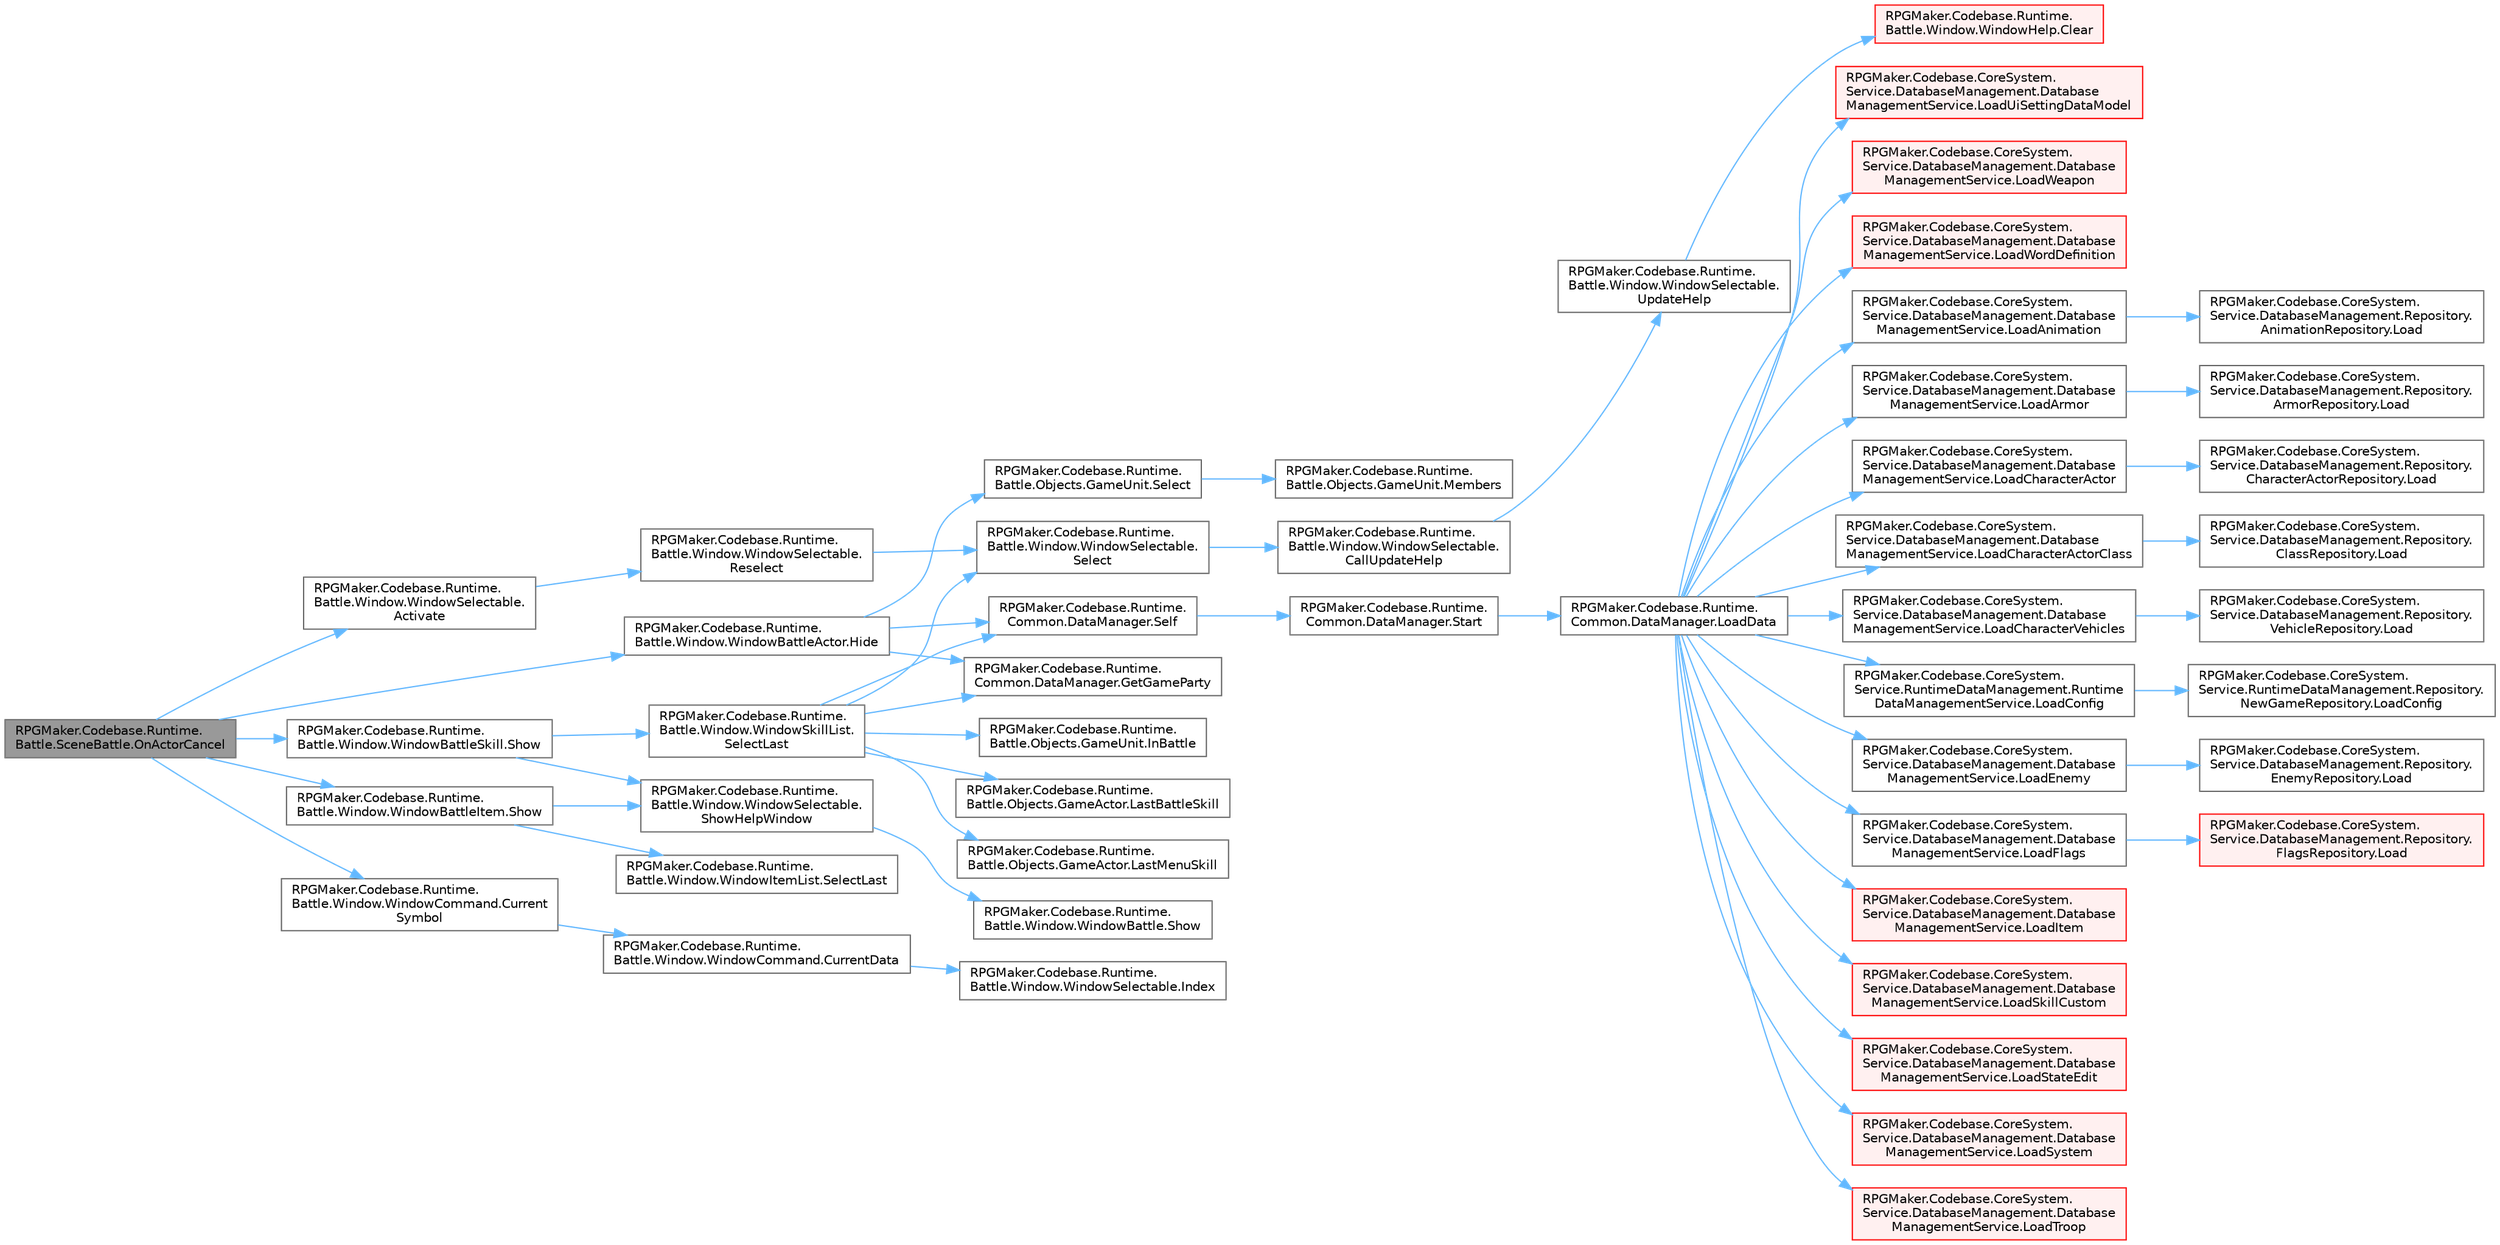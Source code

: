 digraph "RPGMaker.Codebase.Runtime.Battle.SceneBattle.OnActorCancel"
{
 // LATEX_PDF_SIZE
  bgcolor="transparent";
  edge [fontname=Helvetica,fontsize=10,labelfontname=Helvetica,labelfontsize=10];
  node [fontname=Helvetica,fontsize=10,shape=box,height=0.2,width=0.4];
  rankdir="LR";
  Node1 [id="Node000001",label="RPGMaker.Codebase.Runtime.\lBattle.SceneBattle.OnActorCancel",height=0.2,width=0.4,color="gray40", fillcolor="grey60", style="filled", fontcolor="black",tooltip="😁 [アクター]選択ウィンドウで[キャンセル]が選択された時のハンドラ"];
  Node1 -> Node2 [id="edge1_Node000001_Node000002",color="steelblue1",style="solid",tooltip=" "];
  Node2 [id="Node000002",label="RPGMaker.Codebase.Runtime.\lBattle.Window.WindowSelectable.\lActivate",height=0.2,width=0.4,color="grey40", fillcolor="white", style="filled",URL="$dd/d48/class_r_p_g_maker_1_1_codebase_1_1_runtime_1_1_battle_1_1_window_1_1_window_selectable.html#a743b97a02e9931a22b9f22a0893b2131",tooltip="😁 ウィンドウをアクティブにする"];
  Node2 -> Node3 [id="edge2_Node000002_Node000003",color="steelblue1",style="solid",tooltip=" "];
  Node3 [id="Node000003",label="RPGMaker.Codebase.Runtime.\lBattle.Window.WindowSelectable.\lReselect",height=0.2,width=0.4,color="grey40", fillcolor="white", style="filled",URL="$dd/d48/class_r_p_g_maker_1_1_codebase_1_1_runtime_1_1_battle_1_1_window_1_1_window_selectable.html#af7568e15ea2da07d708c1563466b47e7",tooltip="😁 項目の再選択"];
  Node3 -> Node4 [id="edge3_Node000003_Node000004",color="steelblue1",style="solid",tooltip=" "];
  Node4 [id="Node000004",label="RPGMaker.Codebase.Runtime.\lBattle.Window.WindowSelectable.\lSelect",height=0.2,width=0.4,color="grey40", fillcolor="white", style="filled",URL="$dd/d48/class_r_p_g_maker_1_1_codebase_1_1_runtime_1_1_battle_1_1_window_1_1_window_selectable.html#a8ba5cef6de0c004bbfa758250e4d8c1c",tooltip="😁 指定した番号の項目を選択"];
  Node4 -> Node5 [id="edge4_Node000004_Node000005",color="steelblue1",style="solid",tooltip=" "];
  Node5 [id="Node000005",label="RPGMaker.Codebase.Runtime.\lBattle.Window.WindowSelectable.\lCallUpdateHelp",height=0.2,width=0.4,color="grey40", fillcolor="white", style="filled",URL="$dd/d48/class_r_p_g_maker_1_1_codebase_1_1_runtime_1_1_battle_1_1_window_1_1_window_selectable.html#a6f1a9097d848624fce0bbec107eb9964",tooltip="😁 ヘルプのアップデートを呼ぶ"];
  Node5 -> Node6 [id="edge5_Node000005_Node000006",color="steelblue1",style="solid",tooltip=" "];
  Node6 [id="Node000006",label="RPGMaker.Codebase.Runtime.\lBattle.Window.WindowSelectable.\lUpdateHelp",height=0.2,width=0.4,color="grey40", fillcolor="white", style="filled",URL="$dd/d48/class_r_p_g_maker_1_1_codebase_1_1_runtime_1_1_battle_1_1_window_1_1_window_selectable.html#a15953e39b7c68d748b8b8fc7e17624b8",tooltip="😁 ヘルプウィンドウをアップデート"];
  Node6 -> Node7 [id="edge6_Node000006_Node000007",color="steelblue1",style="solid",tooltip=" "];
  Node7 [id="Node000007",label="RPGMaker.Codebase.Runtime.\lBattle.Window.WindowHelp.Clear",height=0.2,width=0.4,color="red", fillcolor="#FFF0F0", style="filled",URL="$d6/d64/class_r_p_g_maker_1_1_codebase_1_1_runtime_1_1_battle_1_1_window_1_1_window_help.html#a06800e39de3fa92a88bd5dace09c485e",tooltip="😁 文字の消去"];
  Node1 -> Node10 [id="edge7_Node000001_Node000010",color="steelblue1",style="solid",tooltip=" "];
  Node10 [id="Node000010",label="RPGMaker.Codebase.Runtime.\lBattle.Window.WindowCommand.Current\lSymbol",height=0.2,width=0.4,color="grey40", fillcolor="white", style="filled",URL="$da/dbf/class_r_p_g_maker_1_1_codebase_1_1_runtime_1_1_battle_1_1_window_1_1_window_command.html#a31dad1acadf9efafc83b88423d461d8d",tooltip="😁 現在のコマンド項目のシンボルを返す"];
  Node10 -> Node11 [id="edge8_Node000010_Node000011",color="steelblue1",style="solid",tooltip=" "];
  Node11 [id="Node000011",label="RPGMaker.Codebase.Runtime.\lBattle.Window.WindowCommand.CurrentData",height=0.2,width=0.4,color="grey40", fillcolor="white", style="filled",URL="$da/dbf/class_r_p_g_maker_1_1_codebase_1_1_runtime_1_1_battle_1_1_window_1_1_window_command.html#a72b7cd4b003ceccf4ca34e517ff8164a",tooltip="😁 現在のコマンド項目のオブジェクトを返す"];
  Node11 -> Node12 [id="edge9_Node000011_Node000012",color="steelblue1",style="solid",tooltip=" "];
  Node12 [id="Node000012",label="RPGMaker.Codebase.Runtime.\lBattle.Window.WindowSelectable.Index",height=0.2,width=0.4,color="grey40", fillcolor="white", style="filled",URL="$dd/d48/class_r_p_g_maker_1_1_codebase_1_1_runtime_1_1_battle_1_1_window_1_1_window_selectable.html#a8f90831602a0b56a71460dfe7c5baf64",tooltip="😁 選択中の項目の番号を返す"];
  Node1 -> Node13 [id="edge10_Node000001_Node000013",color="steelblue1",style="solid",tooltip=" "];
  Node13 [id="Node000013",label="RPGMaker.Codebase.Runtime.\lBattle.Window.WindowBattleActor.Hide",height=0.2,width=0.4,color="grey40", fillcolor="white", style="filled",URL="$d9/dec/class_r_p_g_maker_1_1_codebase_1_1_runtime_1_1_battle_1_1_window_1_1_window_battle_actor.html#a3b35f2f5baf1c97dd7aae353d13f3a48",tooltip="😁 ウィンドウを非表示(閉じるわけではない)"];
  Node13 -> Node14 [id="edge11_Node000013_Node000014",color="steelblue1",style="solid",tooltip=" "];
  Node14 [id="Node000014",label="RPGMaker.Codebase.Runtime.\lCommon.DataManager.GetGameParty",height=0.2,width=0.4,color="grey40", fillcolor="white", style="filled",URL="$d5/d08/class_r_p_g_maker_1_1_codebase_1_1_runtime_1_1_common_1_1_data_manager.html#a51ad2669c15aba611fa704eb84001f8c",tooltip=" "];
  Node13 -> Node15 [id="edge12_Node000013_Node000015",color="steelblue1",style="solid",tooltip=" "];
  Node15 [id="Node000015",label="RPGMaker.Codebase.Runtime.\lBattle.Objects.GameUnit.Select",height=0.2,width=0.4,color="grey40", fillcolor="white", style="filled",URL="$d5/dd1/class_r_p_g_maker_1_1_codebase_1_1_runtime_1_1_battle_1_1_objects_1_1_game_unit.html#a882eb5e5880377d90624fd3cbd0cd720",tooltip="😁 指定されたバトラーを選択する"];
  Node15 -> Node16 [id="edge13_Node000015_Node000016",color="steelblue1",style="solid",tooltip=" "];
  Node16 [id="Node000016",label="RPGMaker.Codebase.Runtime.\lBattle.Objects.GameUnit.Members",height=0.2,width=0.4,color="grey40", fillcolor="white", style="filled",URL="$d5/dd1/class_r_p_g_maker_1_1_codebase_1_1_runtime_1_1_battle_1_1_objects_1_1_game_unit.html#a53f079e46aeb6622f3ab30f68dc9f38e",tooltip="😁 戦闘中のバトラー生死問わず全て配列で返す"];
  Node13 -> Node17 [id="edge14_Node000013_Node000017",color="steelblue1",style="solid",tooltip=" "];
  Node17 [id="Node000017",label="RPGMaker.Codebase.Runtime.\lCommon.DataManager.Self",height=0.2,width=0.4,color="grey40", fillcolor="white", style="filled",URL="$d5/d08/class_r_p_g_maker_1_1_codebase_1_1_runtime_1_1_common_1_1_data_manager.html#a8f0a40fd71fe0a873d1905e106299934",tooltip=" "];
  Node17 -> Node18 [id="edge15_Node000017_Node000018",color="steelblue1",style="solid",tooltip=" "];
  Node18 [id="Node000018",label="RPGMaker.Codebase.Runtime.\lCommon.DataManager.Start",height=0.2,width=0.4,color="grey40", fillcolor="white", style="filled",URL="$d5/d08/class_r_p_g_maker_1_1_codebase_1_1_runtime_1_1_common_1_1_data_manager.html#ace8f5b29b336a071e6383ecdbe0f85c5",tooltip=" "];
  Node18 -> Node19 [id="edge16_Node000018_Node000019",color="steelblue1",style="solid",tooltip=" "];
  Node19 [id="Node000019",label="RPGMaker.Codebase.Runtime.\lCommon.DataManager.LoadData",height=0.2,width=0.4,color="grey40", fillcolor="white", style="filled",URL="$d5/d08/class_r_p_g_maker_1_1_codebase_1_1_runtime_1_1_common_1_1_data_manager.html#a42e1175b0a1dc3a225503e007043dc86",tooltip=" "];
  Node19 -> Node20 [id="edge17_Node000019_Node000020",color="steelblue1",style="solid",tooltip=" "];
  Node20 [id="Node000020",label="RPGMaker.Codebase.CoreSystem.\lService.DatabaseManagement.Database\lManagementService.LoadAnimation",height=0.2,width=0.4,color="grey40", fillcolor="white", style="filled",URL="$db/db0/class_r_p_g_maker_1_1_codebase_1_1_core_system_1_1_service_1_1_database_management_1_1_database_management_service.html#a24090092bb5f0e3f1a7f6d136a10cd22",tooltip="😁 アニメーション読込"];
  Node20 -> Node21 [id="edge18_Node000020_Node000021",color="steelblue1",style="solid",tooltip=" "];
  Node21 [id="Node000021",label="RPGMaker.Codebase.CoreSystem.\lService.DatabaseManagement.Repository.\lAnimationRepository.Load",height=0.2,width=0.4,color="grey40", fillcolor="white", style="filled",URL="$d5/deb/class_r_p_g_maker_1_1_codebase_1_1_core_system_1_1_service_1_1_database_management_1_1_repository_1_1_animation_repository.html#a57c3d4731e6bfd18e15070a940e881f4",tooltip="😁 読込"];
  Node19 -> Node22 [id="edge19_Node000019_Node000022",color="steelblue1",style="solid",tooltip=" "];
  Node22 [id="Node000022",label="RPGMaker.Codebase.CoreSystem.\lService.DatabaseManagement.Database\lManagementService.LoadArmor",height=0.2,width=0.4,color="grey40", fillcolor="white", style="filled",URL="$db/db0/class_r_p_g_maker_1_1_codebase_1_1_core_system_1_1_service_1_1_database_management_1_1_database_management_service.html#aa2e210bbbaf85d6ed1f74aa1170b786a",tooltip="😁 防具読込"];
  Node22 -> Node23 [id="edge20_Node000022_Node000023",color="steelblue1",style="solid",tooltip=" "];
  Node23 [id="Node000023",label="RPGMaker.Codebase.CoreSystem.\lService.DatabaseManagement.Repository.\lArmorRepository.Load",height=0.2,width=0.4,color="grey40", fillcolor="white", style="filled",URL="$d5/d5e/class_r_p_g_maker_1_1_codebase_1_1_core_system_1_1_service_1_1_database_management_1_1_repository_1_1_armor_repository.html#abae8269b1a2721fce734183fcc5f5205",tooltip="😁 読込"];
  Node19 -> Node24 [id="edge21_Node000019_Node000024",color="steelblue1",style="solid",tooltip=" "];
  Node24 [id="Node000024",label="RPGMaker.Codebase.CoreSystem.\lService.DatabaseManagement.Database\lManagementService.LoadCharacterActor",height=0.2,width=0.4,color="grey40", fillcolor="white", style="filled",URL="$db/db0/class_r_p_g_maker_1_1_codebase_1_1_core_system_1_1_service_1_1_database_management_1_1_database_management_service.html#afa56ff9a916ba5265719f6be7f2330e2",tooltip="😁 キャラクター・アクター読込"];
  Node24 -> Node25 [id="edge22_Node000024_Node000025",color="steelblue1",style="solid",tooltip=" "];
  Node25 [id="Node000025",label="RPGMaker.Codebase.CoreSystem.\lService.DatabaseManagement.Repository.\lCharacterActorRepository.Load",height=0.2,width=0.4,color="grey40", fillcolor="white", style="filled",URL="$dc/d27/class_r_p_g_maker_1_1_codebase_1_1_core_system_1_1_service_1_1_database_management_1_1_repositor67544213d6af3013901ca89c3e4d5d21.html#a922f2ea3a0cd4543a7df7c51ed065242",tooltip="😁 読込"];
  Node19 -> Node26 [id="edge23_Node000019_Node000026",color="steelblue1",style="solid",tooltip=" "];
  Node26 [id="Node000026",label="RPGMaker.Codebase.CoreSystem.\lService.DatabaseManagement.Database\lManagementService.LoadCharacterActorClass",height=0.2,width=0.4,color="grey40", fillcolor="white", style="filled",URL="$db/db0/class_r_p_g_maker_1_1_codebase_1_1_core_system_1_1_service_1_1_database_management_1_1_database_management_service.html#a83d7b02d93737cf99a9e1b670f8fe4ea",tooltip="😁 キャラクター・アクター・クラス読込"];
  Node26 -> Node27 [id="edge24_Node000026_Node000027",color="steelblue1",style="solid",tooltip=" "];
  Node27 [id="Node000027",label="RPGMaker.Codebase.CoreSystem.\lService.DatabaseManagement.Repository.\lClassRepository.Load",height=0.2,width=0.4,color="grey40", fillcolor="white", style="filled",URL="$d5/df3/class_r_p_g_maker_1_1_codebase_1_1_core_system_1_1_service_1_1_database_management_1_1_repository_1_1_class_repository.html#a68866c3982e5015e3aa1d0ff8b0e5767",tooltip="😁 読込"];
  Node19 -> Node28 [id="edge25_Node000019_Node000028",color="steelblue1",style="solid",tooltip=" "];
  Node28 [id="Node000028",label="RPGMaker.Codebase.CoreSystem.\lService.DatabaseManagement.Database\lManagementService.LoadCharacterVehicles",height=0.2,width=0.4,color="grey40", fillcolor="white", style="filled",URL="$db/db0/class_r_p_g_maker_1_1_codebase_1_1_core_system_1_1_service_1_1_database_management_1_1_database_management_service.html#a0b003a876f01ec9a754241a3df3836fc",tooltip="😁 キャラクターの乗り物読込"];
  Node28 -> Node29 [id="edge26_Node000028_Node000029",color="steelblue1",style="solid",tooltip=" "];
  Node29 [id="Node000029",label="RPGMaker.Codebase.CoreSystem.\lService.DatabaseManagement.Repository.\lVehicleRepository.Load",height=0.2,width=0.4,color="grey40", fillcolor="white", style="filled",URL="$dc/dcd/class_r_p_g_maker_1_1_codebase_1_1_core_system_1_1_service_1_1_database_management_1_1_repository_1_1_vehicle_repository.html#a15d84b4ebddf2ff353260ef2473589e6",tooltip="😁 読込"];
  Node19 -> Node30 [id="edge27_Node000019_Node000030",color="steelblue1",style="solid",tooltip=" "];
  Node30 [id="Node000030",label="RPGMaker.Codebase.CoreSystem.\lService.RuntimeDataManagement.Runtime\lDataManagementService.LoadConfig",height=0.2,width=0.4,color="grey40", fillcolor="white", style="filled",URL="$db/d7b/class_r_p_g_maker_1_1_codebase_1_1_core_system_1_1_service_1_1_runtime_data_management_1_1_runtime_data_management_service.html#a5d406eddf4f7129bc0a84639c9bffcbd",tooltip="😁 設定読込"];
  Node30 -> Node31 [id="edge28_Node000030_Node000031",color="steelblue1",style="solid",tooltip=" "];
  Node31 [id="Node000031",label="RPGMaker.Codebase.CoreSystem.\lService.RuntimeDataManagement.Repository.\lNewGameRepository.LoadConfig",height=0.2,width=0.4,color="grey40", fillcolor="white", style="filled",URL="$d5/d7b/class_r_p_g_maker_1_1_codebase_1_1_core_system_1_1_service_1_1_runtime_data_management_1_1_repository_1_1_new_game_repository.html#a49734fde3bf86a845b6d4757ac5a250c",tooltip="😁 configの読み込み"];
  Node19 -> Node32 [id="edge29_Node000019_Node000032",color="steelblue1",style="solid",tooltip=" "];
  Node32 [id="Node000032",label="RPGMaker.Codebase.CoreSystem.\lService.DatabaseManagement.Database\lManagementService.LoadEnemy",height=0.2,width=0.4,color="grey40", fillcolor="white", style="filled",URL="$db/db0/class_r_p_g_maker_1_1_codebase_1_1_core_system_1_1_service_1_1_database_management_1_1_database_management_service.html#a56946e6c58a5ec0f4641533476d5982c",tooltip="😁 敵読込"];
  Node32 -> Node33 [id="edge30_Node000032_Node000033",color="steelblue1",style="solid",tooltip=" "];
  Node33 [id="Node000033",label="RPGMaker.Codebase.CoreSystem.\lService.DatabaseManagement.Repository.\lEnemyRepository.Load",height=0.2,width=0.4,color="grey40", fillcolor="white", style="filled",URL="$d4/d59/class_r_p_g_maker_1_1_codebase_1_1_core_system_1_1_service_1_1_database_management_1_1_repository_1_1_enemy_repository.html#a4c469baf54782a4c3411f345784e7f5c",tooltip="😁 読込"];
  Node19 -> Node34 [id="edge31_Node000019_Node000034",color="steelblue1",style="solid",tooltip=" "];
  Node34 [id="Node000034",label="RPGMaker.Codebase.CoreSystem.\lService.DatabaseManagement.Database\lManagementService.LoadFlags",height=0.2,width=0.4,color="grey40", fillcolor="white", style="filled",URL="$db/db0/class_r_p_g_maker_1_1_codebase_1_1_core_system_1_1_service_1_1_database_management_1_1_database_management_service.html#a5eb2954667a7f994c25194d12c5a2602",tooltip="😁 フラグ読込"];
  Node34 -> Node35 [id="edge32_Node000034_Node000035",color="steelblue1",style="solid",tooltip=" "];
  Node35 [id="Node000035",label="RPGMaker.Codebase.CoreSystem.\lService.DatabaseManagement.Repository.\lFlagsRepository.Load",height=0.2,width=0.4,color="red", fillcolor="#FFF0F0", style="filled",URL="$dd/db4/class_r_p_g_maker_1_1_codebase_1_1_core_system_1_1_service_1_1_database_management_1_1_repository_1_1_flags_repository.html#a0410340db193ba2dd6d34cbbc9de1925",tooltip="😁 読込"];
  Node19 -> Node38 [id="edge33_Node000019_Node000038",color="steelblue1",style="solid",tooltip=" "];
  Node38 [id="Node000038",label="RPGMaker.Codebase.CoreSystem.\lService.DatabaseManagement.Database\lManagementService.LoadItem",height=0.2,width=0.4,color="red", fillcolor="#FFF0F0", style="filled",URL="$db/db0/class_r_p_g_maker_1_1_codebase_1_1_core_system_1_1_service_1_1_database_management_1_1_database_management_service.html#a0447e9903c05f13e630c3523647e80a4",tooltip="😁 アイテム読込"];
  Node19 -> Node40 [id="edge34_Node000019_Node000040",color="steelblue1",style="solid",tooltip=" "];
  Node40 [id="Node000040",label="RPGMaker.Codebase.CoreSystem.\lService.DatabaseManagement.Database\lManagementService.LoadSkillCustom",height=0.2,width=0.4,color="red", fillcolor="#FFF0F0", style="filled",URL="$db/db0/class_r_p_g_maker_1_1_codebase_1_1_core_system_1_1_service_1_1_database_management_1_1_database_management_service.html#a10afc5f75507a17db5197e23a2cdd4cc",tooltip="😁 スキル・カスタム読込"];
  Node19 -> Node42 [id="edge35_Node000019_Node000042",color="steelblue1",style="solid",tooltip=" "];
  Node42 [id="Node000042",label="RPGMaker.Codebase.CoreSystem.\lService.DatabaseManagement.Database\lManagementService.LoadStateEdit",height=0.2,width=0.4,color="red", fillcolor="#FFF0F0", style="filled",URL="$db/db0/class_r_p_g_maker_1_1_codebase_1_1_core_system_1_1_service_1_1_database_management_1_1_database_management_service.html#a2fa87c0d4f1431414d67e4943a14ae56",tooltip="😁 状態編集読込"];
  Node19 -> Node44 [id="edge36_Node000019_Node000044",color="steelblue1",style="solid",tooltip=" "];
  Node44 [id="Node000044",label="RPGMaker.Codebase.CoreSystem.\lService.DatabaseManagement.Database\lManagementService.LoadSystem",height=0.2,width=0.4,color="red", fillcolor="#FFF0F0", style="filled",URL="$db/db0/class_r_p_g_maker_1_1_codebase_1_1_core_system_1_1_service_1_1_database_management_1_1_database_management_service.html#ab14ced87348b79b244d7a5d975e80d25",tooltip="😁 ロード・システム"];
  Node19 -> Node47 [id="edge37_Node000019_Node000047",color="steelblue1",style="solid",tooltip=" "];
  Node47 [id="Node000047",label="RPGMaker.Codebase.CoreSystem.\lService.DatabaseManagement.Database\lManagementService.LoadTroop",height=0.2,width=0.4,color="red", fillcolor="#FFF0F0", style="filled",URL="$db/db0/class_r_p_g_maker_1_1_codebase_1_1_core_system_1_1_service_1_1_database_management_1_1_database_management_service.html#a3f54f10563c3611839ddd3dfa5b65c13",tooltip="😁 部隊読込"];
  Node19 -> Node49 [id="edge38_Node000019_Node000049",color="steelblue1",style="solid",tooltip=" "];
  Node49 [id="Node000049",label="RPGMaker.Codebase.CoreSystem.\lService.DatabaseManagement.Database\lManagementService.LoadUiSettingDataModel",height=0.2,width=0.4,color="red", fillcolor="#FFF0F0", style="filled",URL="$db/db0/class_r_p_g_maker_1_1_codebase_1_1_core_system_1_1_service_1_1_database_management_1_1_database_management_service.html#ad73cc18191cf3d29c31d27f90e712965",tooltip="😁 ユーザー・インターフェース設定データ・モデル読込"];
  Node19 -> Node51 [id="edge39_Node000019_Node000051",color="steelblue1",style="solid",tooltip=" "];
  Node51 [id="Node000051",label="RPGMaker.Codebase.CoreSystem.\lService.DatabaseManagement.Database\lManagementService.LoadWeapon",height=0.2,width=0.4,color="red", fillcolor="#FFF0F0", style="filled",URL="$db/db0/class_r_p_g_maker_1_1_codebase_1_1_core_system_1_1_service_1_1_database_management_1_1_database_management_service.html#a14b53a047484b6c81f8e570ff47134af",tooltip="😁 武器読込"];
  Node19 -> Node53 [id="edge40_Node000019_Node000053",color="steelblue1",style="solid",tooltip=" "];
  Node53 [id="Node000053",label="RPGMaker.Codebase.CoreSystem.\lService.DatabaseManagement.Database\lManagementService.LoadWordDefinition",height=0.2,width=0.4,color="red", fillcolor="#FFF0F0", style="filled",URL="$db/db0/class_r_p_g_maker_1_1_codebase_1_1_core_system_1_1_service_1_1_database_management_1_1_database_management_service.html#a293b136d822c9c73495b354502306eb1",tooltip="😁 単語定義読込"];
  Node1 -> Node55 [id="edge41_Node000001_Node000055",color="steelblue1",style="solid",tooltip=" "];
  Node55 [id="Node000055",label="RPGMaker.Codebase.Runtime.\lBattle.Window.WindowBattleItem.Show",height=0.2,width=0.4,color="grey40", fillcolor="white", style="filled",URL="$d1/d64/class_r_p_g_maker_1_1_codebase_1_1_runtime_1_1_battle_1_1_window_1_1_window_battle_item.html#ad2a58a55bf698eba74faa82e34a1d811",tooltip="😁 ウィンドウを表示"];
  Node55 -> Node56 [id="edge42_Node000055_Node000056",color="steelblue1",style="solid",tooltip=" "];
  Node56 [id="Node000056",label="RPGMaker.Codebase.Runtime.\lBattle.Window.WindowItemList.SelectLast",height=0.2,width=0.4,color="grey40", fillcolor="white", style="filled",URL="$d7/db8/class_r_p_g_maker_1_1_codebase_1_1_runtime_1_1_battle_1_1_window_1_1_window_item_list.html#ab94672cd0036271ab5e56b461143c797",tooltip="😁 前に選択した項目を選択"];
  Node55 -> Node57 [id="edge43_Node000055_Node000057",color="steelblue1",style="solid",tooltip=" "];
  Node57 [id="Node000057",label="RPGMaker.Codebase.Runtime.\lBattle.Window.WindowSelectable.\lShowHelpWindow",height=0.2,width=0.4,color="grey40", fillcolor="white", style="filled",URL="$dd/d48/class_r_p_g_maker_1_1_codebase_1_1_runtime_1_1_battle_1_1_window_1_1_window_selectable.html#a9d6cf2f8d5fd1e11d8afeb2ce6f51b9c",tooltip="😁 ヘルプウィンドウを表示"];
  Node57 -> Node58 [id="edge44_Node000057_Node000058",color="steelblue1",style="solid",tooltip=" "];
  Node58 [id="Node000058",label="RPGMaker.Codebase.Runtime.\lBattle.Window.WindowBattle.Show",height=0.2,width=0.4,color="grey40", fillcolor="white", style="filled",URL="$d1/d3a/class_r_p_g_maker_1_1_codebase_1_1_runtime_1_1_battle_1_1_window_1_1_window_battle.html#af8237f0ea253d09740d656139a583f0e",tooltip="😁 ウィンドウを表示"];
  Node1 -> Node59 [id="edge45_Node000001_Node000059",color="steelblue1",style="solid",tooltip=" "];
  Node59 [id="Node000059",label="RPGMaker.Codebase.Runtime.\lBattle.Window.WindowBattleSkill.Show",height=0.2,width=0.4,color="grey40", fillcolor="white", style="filled",URL="$d4/d31/class_r_p_g_maker_1_1_codebase_1_1_runtime_1_1_battle_1_1_window_1_1_window_battle_skill.html#ac67116f21edd84b097c4a4a1b04bce48",tooltip="😁 ウィンドウを表示"];
  Node59 -> Node60 [id="edge46_Node000059_Node000060",color="steelblue1",style="solid",tooltip=" "];
  Node60 [id="Node000060",label="RPGMaker.Codebase.Runtime.\lBattle.Window.WindowSkillList.\lSelectLast",height=0.2,width=0.4,color="grey40", fillcolor="white", style="filled",URL="$dd/d71/class_r_p_g_maker_1_1_codebase_1_1_runtime_1_1_battle_1_1_window_1_1_window_skill_list.html#a26cc7db058880497de7d5a873f1cd0d7",tooltip="😁 前に選択したものを選択"];
  Node60 -> Node14 [id="edge47_Node000060_Node000014",color="steelblue1",style="solid",tooltip=" "];
  Node60 -> Node61 [id="edge48_Node000060_Node000061",color="steelblue1",style="solid",tooltip=" "];
  Node61 [id="Node000061",label="RPGMaker.Codebase.Runtime.\lBattle.Objects.GameUnit.InBattle",height=0.2,width=0.4,color="grey40", fillcolor="white", style="filled",URL="$d5/dd1/class_r_p_g_maker_1_1_codebase_1_1_runtime_1_1_battle_1_1_objects_1_1_game_unit.html#a47931877561eb635d2604bb942faf61b",tooltip="😁 戦闘中か"];
  Node60 -> Node62 [id="edge49_Node000060_Node000062",color="steelblue1",style="solid",tooltip=" "];
  Node62 [id="Node000062",label="RPGMaker.Codebase.Runtime.\lBattle.Objects.GameActor.LastBattleSkill",height=0.2,width=0.4,color="grey40", fillcolor="white", style="filled",URL="$db/dfc/class_r_p_g_maker_1_1_codebase_1_1_runtime_1_1_battle_1_1_objects_1_1_game_actor.html#acd8163cf89030ea84b9274d623fbf32b",tooltip="😁 最後の戦闘スキルを返す"];
  Node60 -> Node63 [id="edge50_Node000060_Node000063",color="steelblue1",style="solid",tooltip=" "];
  Node63 [id="Node000063",label="RPGMaker.Codebase.Runtime.\lBattle.Objects.GameActor.LastMenuSkill",height=0.2,width=0.4,color="grey40", fillcolor="white", style="filled",URL="$db/dfc/class_r_p_g_maker_1_1_codebase_1_1_runtime_1_1_battle_1_1_objects_1_1_game_actor.html#a89baa009584ff1d2c2389e626569bfd8",tooltip="😁 最後のメニュースキルを返す"];
  Node60 -> Node4 [id="edge51_Node000060_Node000004",color="steelblue1",style="solid",tooltip=" "];
  Node60 -> Node17 [id="edge52_Node000060_Node000017",color="steelblue1",style="solid",tooltip=" "];
  Node59 -> Node57 [id="edge53_Node000059_Node000057",color="steelblue1",style="solid",tooltip=" "];
}

